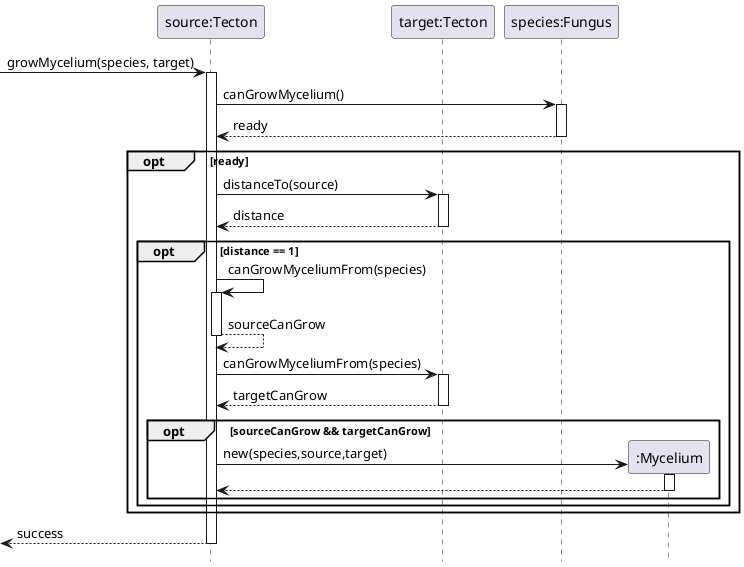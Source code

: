 @startuml Mycelium/mycelium-grow
hide footbox

participant "source:Tecton" as source
participant "target:Tecton" as target
participant "species:Fungus" as species
participant ":Mycelium" as mycelium

-> source : growMycelium(species, target)
activate source

source -> species : canGrowMycelium()
activate species
return ready
opt ready
    source -> target : distanceTo(source)
    activate target
    return distance
    'ehelyett nem lehetne csak megnézni h benne van a neighbour listájában a source-nak a target?  úgy  eggyel kevesebb opt lenne
    opt distance == 1
    'TODO MIAFASZ'
        source -> source : canGrowMyceliumFrom(species)
        activate source
        return sourceCanGrow
        source -> target : canGrowMyceliumFrom(species) 
        activate target
        return targetCanGrow
        ' ^check (gombatest or mycelium) and (mycelium species count < limit)
        ' szerintem itt nem kell egyéb check, az amúgy is belső működés
        opt sourceCanGrow && targetCanGrow
            create mycelium
            source -> mycelium : new(species,source,target)
            activate mycelium
            return
        end
    end
end
<-- source : success
deactivate source


@enduml
